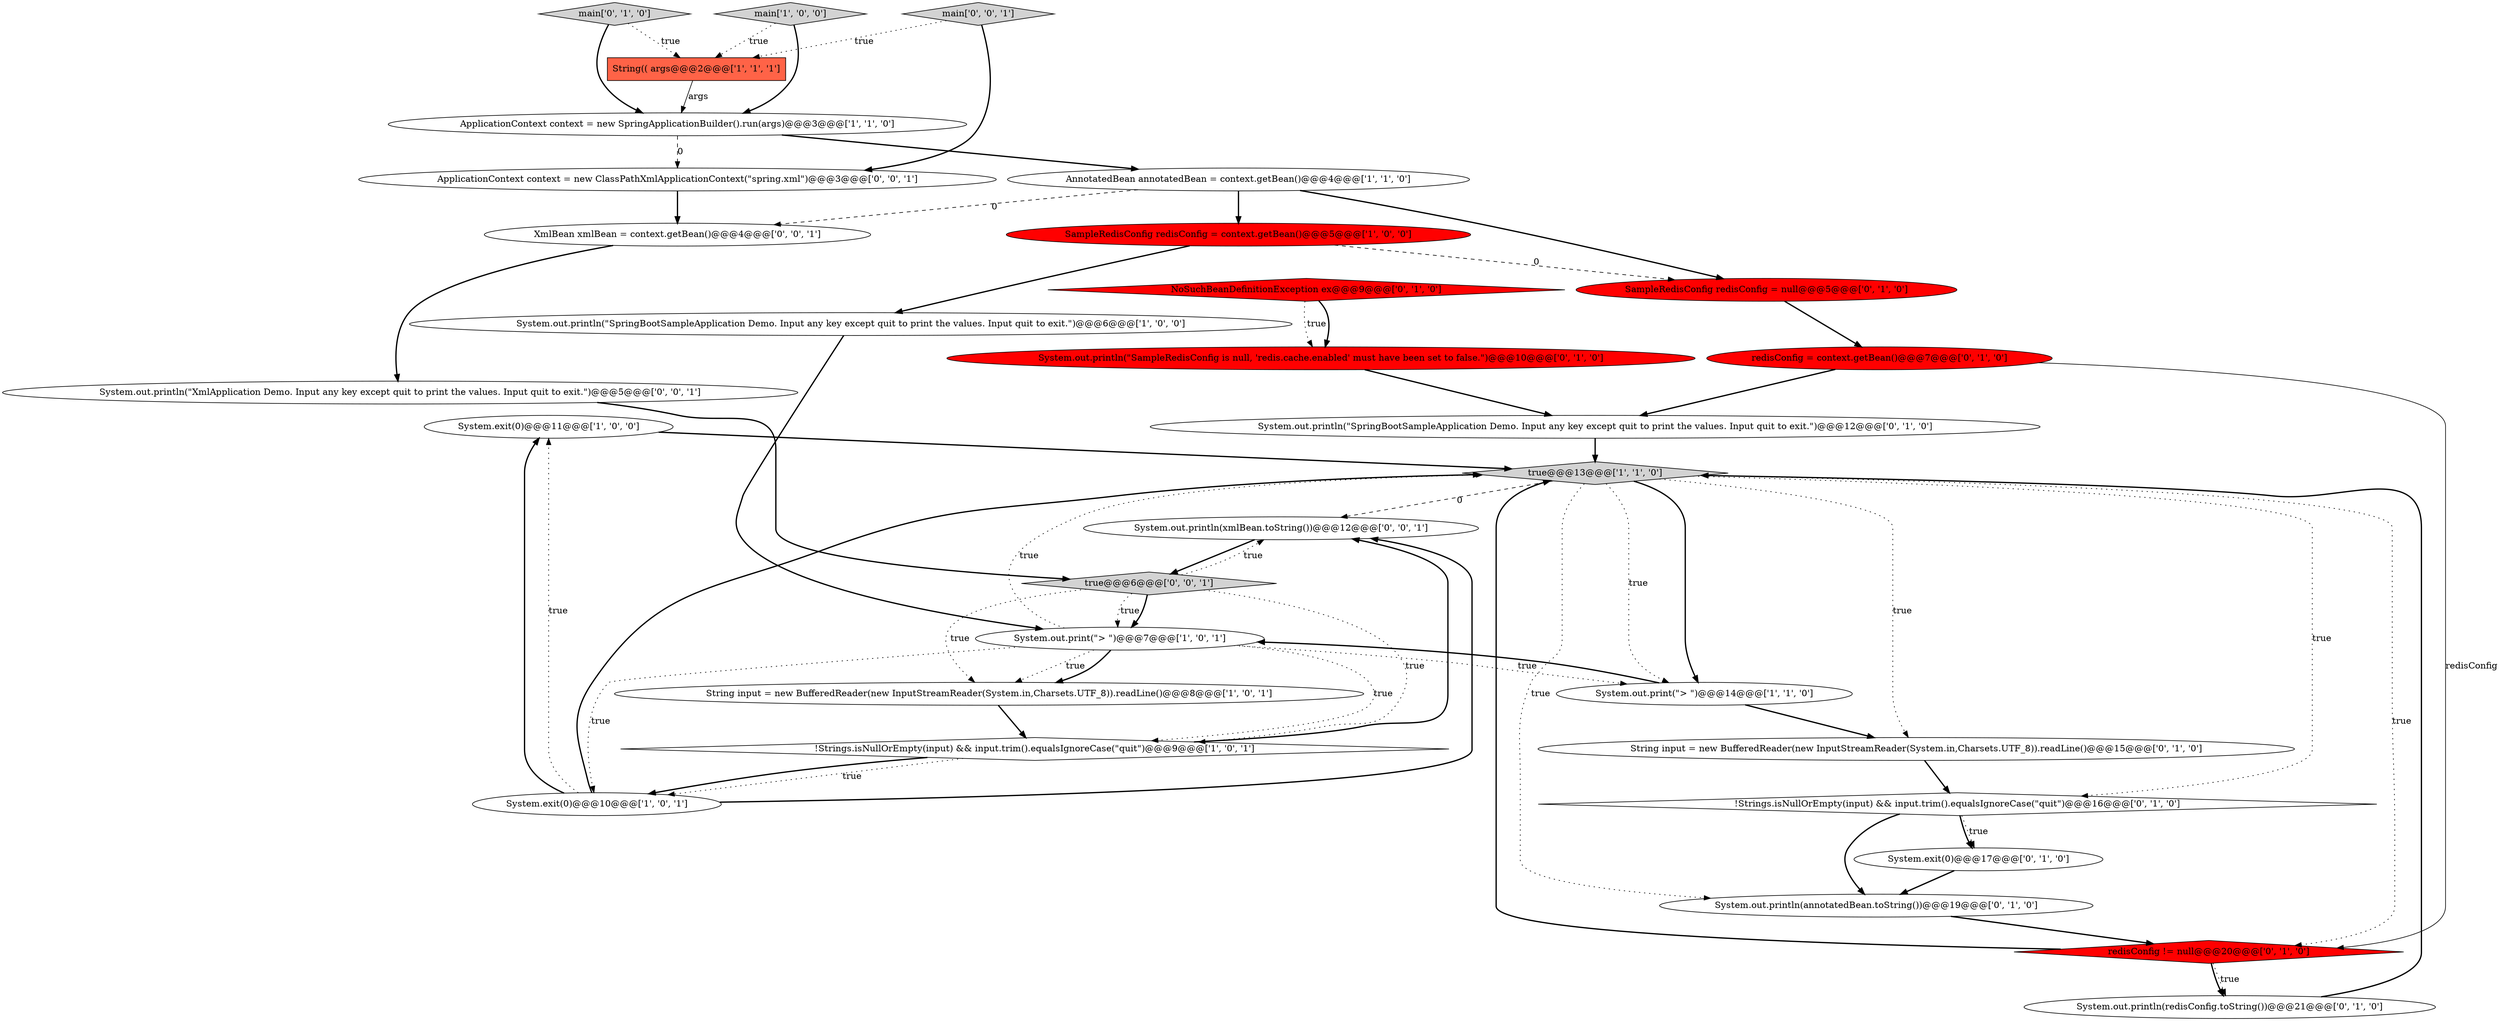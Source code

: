digraph {
12 [style = filled, label = "System.exit(0)@@@11@@@['1', '0', '0']", fillcolor = white, shape = ellipse image = "AAA0AAABBB1BBB"];
22 [style = filled, label = "NoSuchBeanDefinitionException ex@@@9@@@['0', '1', '0']", fillcolor = red, shape = diamond image = "AAA1AAABBB2BBB"];
2 [style = filled, label = "SampleRedisConfig redisConfig = context.getBean()@@@5@@@['1', '0', '0']", fillcolor = red, shape = ellipse image = "AAA1AAABBB1BBB"];
5 [style = filled, label = "System.exit(0)@@@10@@@['1', '0', '1']", fillcolor = white, shape = ellipse image = "AAA0AAABBB1BBB"];
15 [style = filled, label = "SampleRedisConfig redisConfig = null@@@5@@@['0', '1', '0']", fillcolor = red, shape = ellipse image = "AAA1AAABBB2BBB"];
20 [style = filled, label = "System.exit(0)@@@17@@@['0', '1', '0']", fillcolor = white, shape = ellipse image = "AAA0AAABBB2BBB"];
14 [style = filled, label = "String input = new BufferedReader(new InputStreamReader(System.in,Charsets.UTF_8)).readLine()@@@15@@@['0', '1', '0']", fillcolor = white, shape = ellipse image = "AAA0AAABBB2BBB"];
27 [style = filled, label = "XmlBean xmlBean = context.getBean()@@@4@@@['0', '0', '1']", fillcolor = white, shape = ellipse image = "AAA0AAABBB3BBB"];
11 [style = filled, label = "System.out.print(\"> \")@@@7@@@['1', '0', '1']", fillcolor = white, shape = ellipse image = "AAA0AAABBB1BBB"];
1 [style = filled, label = "ApplicationContext context = new SpringApplicationBuilder().run(args)@@@3@@@['1', '1', '0']", fillcolor = white, shape = ellipse image = "AAA0AAABBB1BBB"];
3 [style = filled, label = "true@@@13@@@['1', '1', '0']", fillcolor = lightgray, shape = diamond image = "AAA0AAABBB1BBB"];
16 [style = filled, label = "main['0', '1', '0']", fillcolor = lightgray, shape = diamond image = "AAA0AAABBB2BBB"];
19 [style = filled, label = "System.out.println(\"SampleRedisConfig is null, 'redis.cache.enabled' must have been set to false.\")@@@10@@@['0', '1', '0']", fillcolor = red, shape = ellipse image = "AAA1AAABBB2BBB"];
6 [style = filled, label = "main['1', '0', '0']", fillcolor = lightgray, shape = diamond image = "AAA0AAABBB1BBB"];
26 [style = filled, label = "System.out.println(\"XmlApplication Demo. Input any key except quit to print the values. Input quit to exit.\")@@@5@@@['0', '0', '1']", fillcolor = white, shape = ellipse image = "AAA0AAABBB3BBB"];
4 [style = filled, label = "!Strings.isNullOrEmpty(input) && input.trim().equalsIgnoreCase(\"quit\")@@@9@@@['1', '0', '1']", fillcolor = white, shape = diamond image = "AAA0AAABBB1BBB"];
13 [style = filled, label = "redisConfig != null@@@20@@@['0', '1', '0']", fillcolor = red, shape = diamond image = "AAA1AAABBB2BBB"];
21 [style = filled, label = "System.out.println(redisConfig.toString())@@@21@@@['0', '1', '0']", fillcolor = white, shape = ellipse image = "AAA0AAABBB2BBB"];
28 [style = filled, label = "ApplicationContext context = new ClassPathXmlApplicationContext(\"spring.xml\")@@@3@@@['0', '0', '1']", fillcolor = white, shape = ellipse image = "AAA0AAABBB3BBB"];
29 [style = filled, label = "true@@@6@@@['0', '0', '1']", fillcolor = lightgray, shape = diamond image = "AAA0AAABBB3BBB"];
0 [style = filled, label = "String(( args@@@2@@@['1', '1', '1']", fillcolor = tomato, shape = box image = "AAA0AAABBB1BBB"];
17 [style = filled, label = "System.out.println(annotatedBean.toString())@@@19@@@['0', '1', '0']", fillcolor = white, shape = ellipse image = "AAA0AAABBB2BBB"];
30 [style = filled, label = "System.out.println(xmlBean.toString())@@@12@@@['0', '0', '1']", fillcolor = white, shape = ellipse image = "AAA0AAABBB3BBB"];
10 [style = filled, label = "AnnotatedBean annotatedBean = context.getBean()@@@4@@@['1', '1', '0']", fillcolor = white, shape = ellipse image = "AAA0AAABBB1BBB"];
23 [style = filled, label = "System.out.println(\"SpringBootSampleApplication Demo. Input any key except quit to print the values. Input quit to exit.\")@@@12@@@['0', '1', '0']", fillcolor = white, shape = ellipse image = "AAA0AAABBB2BBB"];
7 [style = filled, label = "System.out.print(\"> \")@@@14@@@['1', '1', '0']", fillcolor = white, shape = ellipse image = "AAA0AAABBB1BBB"];
18 [style = filled, label = "redisConfig = context.getBean()@@@7@@@['0', '1', '0']", fillcolor = red, shape = ellipse image = "AAA1AAABBB2BBB"];
24 [style = filled, label = "!Strings.isNullOrEmpty(input) && input.trim().equalsIgnoreCase(\"quit\")@@@16@@@['0', '1', '0']", fillcolor = white, shape = diamond image = "AAA0AAABBB2BBB"];
25 [style = filled, label = "main['0', '0', '1']", fillcolor = lightgray, shape = diamond image = "AAA0AAABBB3BBB"];
8 [style = filled, label = "System.out.println(\"SpringBootSampleApplication Demo. Input any key except quit to print the values. Input quit to exit.\")@@@6@@@['1', '0', '0']", fillcolor = white, shape = ellipse image = "AAA0AAABBB1BBB"];
9 [style = filled, label = "String input = new BufferedReader(new InputStreamReader(System.in,Charsets.UTF_8)).readLine()@@@8@@@['1', '0', '1']", fillcolor = white, shape = ellipse image = "AAA0AAABBB1BBB"];
5->3 [style = bold, label=""];
11->7 [style = dotted, label="true"];
14->24 [style = bold, label=""];
4->5 [style = dotted, label="true"];
29->9 [style = dotted, label="true"];
3->7 [style = dotted, label="true"];
25->28 [style = bold, label=""];
7->11 [style = bold, label=""];
20->17 [style = bold, label=""];
22->19 [style = dotted, label="true"];
10->15 [style = bold, label=""];
29->11 [style = dotted, label="true"];
18->23 [style = bold, label=""];
29->4 [style = dotted, label="true"];
3->30 [style = dashed, label="0"];
22->19 [style = bold, label=""];
26->29 [style = bold, label=""];
9->4 [style = bold, label=""];
0->1 [style = solid, label="args"];
11->9 [style = dotted, label="true"];
23->3 [style = bold, label=""];
11->5 [style = dotted, label="true"];
25->0 [style = dotted, label="true"];
11->4 [style = dotted, label="true"];
5->12 [style = dotted, label="true"];
1->28 [style = dashed, label="0"];
10->27 [style = dashed, label="0"];
11->9 [style = bold, label=""];
15->18 [style = bold, label=""];
30->29 [style = bold, label=""];
3->14 [style = dotted, label="true"];
3->24 [style = dotted, label="true"];
7->14 [style = bold, label=""];
24->20 [style = bold, label=""];
2->15 [style = dashed, label="0"];
6->1 [style = bold, label=""];
18->13 [style = solid, label="redisConfig"];
4->30 [style = bold, label=""];
13->3 [style = bold, label=""];
16->0 [style = dotted, label="true"];
5->12 [style = bold, label=""];
3->7 [style = bold, label=""];
16->1 [style = bold, label=""];
13->21 [style = dotted, label="true"];
19->23 [style = bold, label=""];
24->20 [style = dotted, label="true"];
24->17 [style = bold, label=""];
29->30 [style = dotted, label="true"];
10->2 [style = bold, label=""];
17->13 [style = bold, label=""];
12->3 [style = bold, label=""];
3->17 [style = dotted, label="true"];
28->27 [style = bold, label=""];
5->30 [style = bold, label=""];
6->0 [style = dotted, label="true"];
13->21 [style = bold, label=""];
1->10 [style = bold, label=""];
8->11 [style = bold, label=""];
11->3 [style = dotted, label="true"];
4->5 [style = bold, label=""];
29->11 [style = bold, label=""];
3->13 [style = dotted, label="true"];
2->8 [style = bold, label=""];
21->3 [style = bold, label=""];
27->26 [style = bold, label=""];
}
